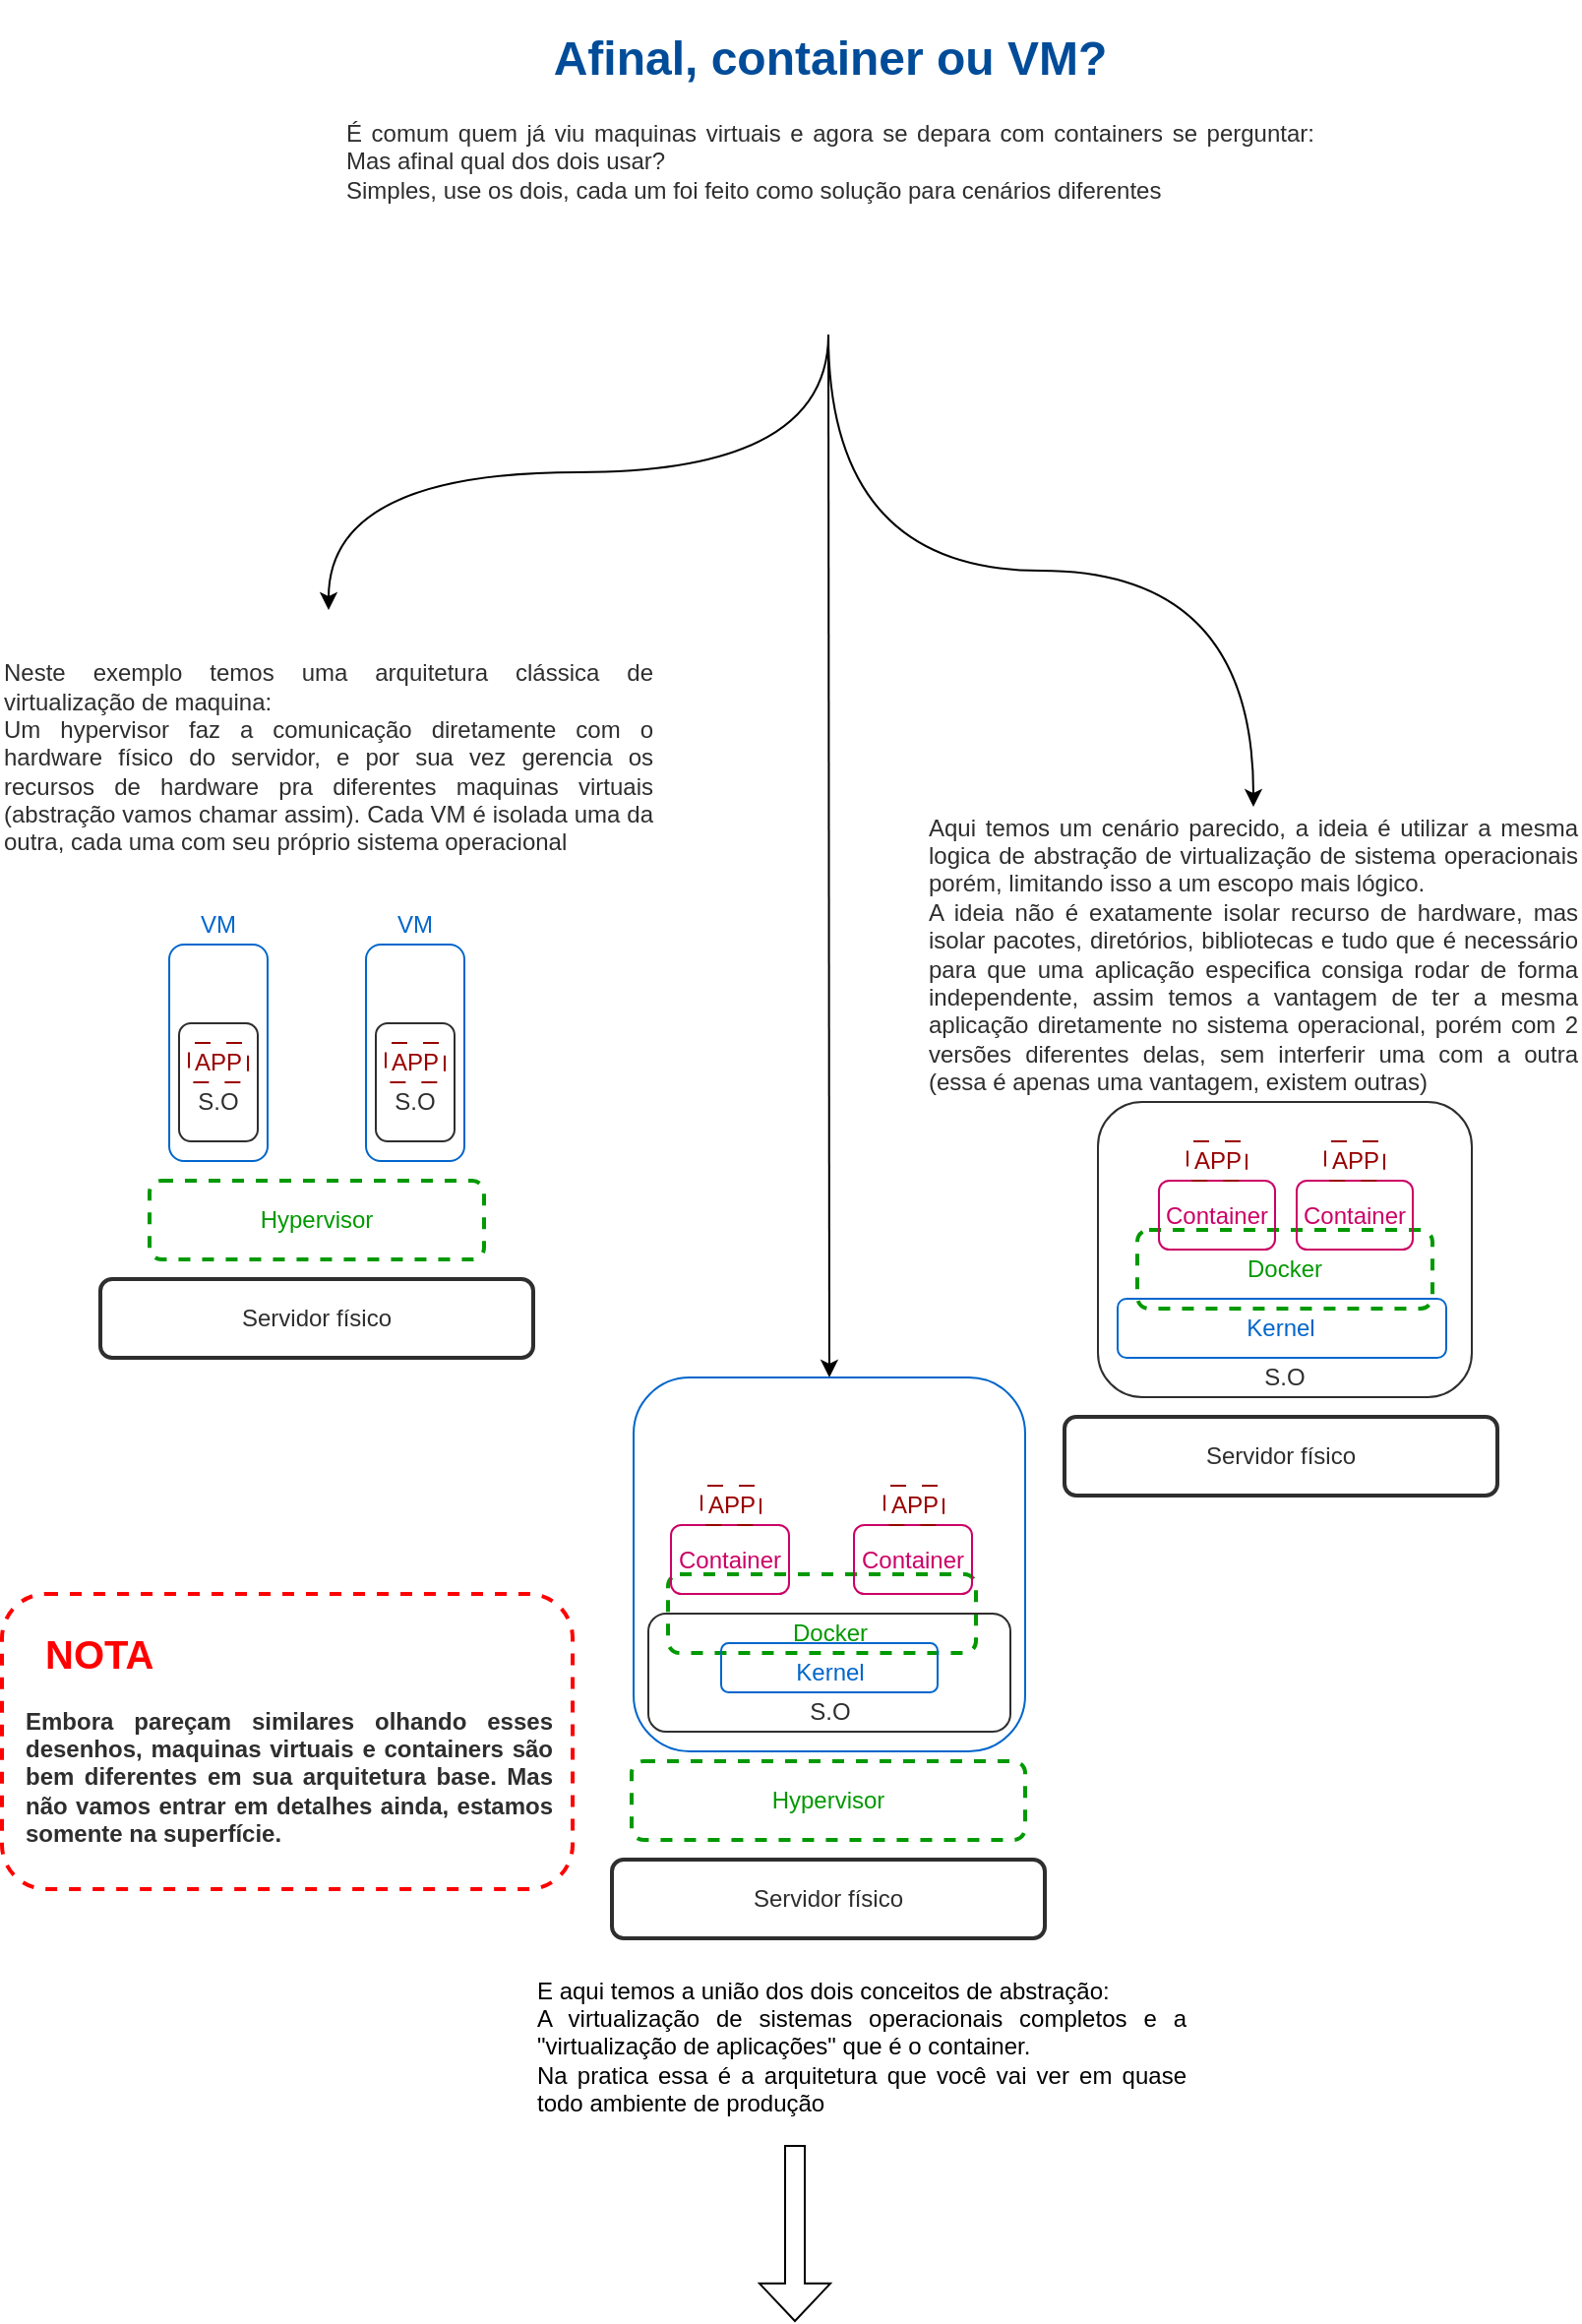 <mxfile version="21.6.8" type="github">
  <diagram name="Página-1" id="PT8iDLhcYljWOaQJN8Hs">
    <mxGraphModel dx="869" dy="528" grid="1" gridSize="10" guides="1" tooltips="1" connect="1" arrows="1" fold="1" page="1" pageScale="1" pageWidth="827" pageHeight="1169" math="0" shadow="0">
      <root>
        <mxCell id="0" />
        <mxCell id="1" parent="0" />
        <mxCell id="gFYqJmrAvyof7589NjqG-82" style="edgeStyle=orthogonalEdgeStyle;rounded=0;orthogonalLoop=1;jettySize=auto;html=1;curved=1;exitX=0.5;exitY=1;exitDx=0;exitDy=0;entryX=0.5;entryY=0;entryDx=0;entryDy=0;" parent="1" source="gFYqJmrAvyof7589NjqG-78" target="gFYqJmrAvyof7589NjqG-79" edge="1">
          <mxGeometry relative="1" as="geometry">
            <mxPoint x="170" y="510" as="targetPoint" />
          </mxGeometry>
        </mxCell>
        <mxCell id="gFYqJmrAvyof7589NjqG-85" style="edgeStyle=orthogonalEdgeStyle;rounded=0;orthogonalLoop=1;jettySize=auto;html=1;curved=1;entryX=0.5;entryY=0;entryDx=0;entryDy=0;exitX=0.5;exitY=1;exitDx=0;exitDy=0;" parent="1" source="gFYqJmrAvyof7589NjqG-78" target="gFYqJmrAvyof7589NjqG-80" edge="1">
          <mxGeometry relative="1" as="geometry">
            <mxPoint x="630" y="440" as="targetPoint" />
          </mxGeometry>
        </mxCell>
        <mxCell id="gFYqJmrAvyof7589NjqG-88" style="edgeStyle=orthogonalEdgeStyle;rounded=0;orthogonalLoop=1;jettySize=auto;html=1;curved=1;entryX=0.5;entryY=0;entryDx=0;entryDy=0;" parent="1" source="gFYqJmrAvyof7589NjqG-78" target="gFYqJmrAvyof7589NjqG-64" edge="1">
          <mxGeometry relative="1" as="geometry" />
        </mxCell>
        <mxCell id="gFYqJmrAvyof7589NjqG-78" value="&lt;h1 align=&quot;center&quot;&gt;&lt;font color=&quot;#004c99&quot;&gt;Afinal, container ou VM?&lt;/font&gt;&lt;/h1&gt;&lt;div align=&quot;justify&quot;&gt;&lt;font color=&quot;#2e2e2e&quot;&gt;É comum quem já viu maquinas virtuais e agora se depara com containers se perguntar: Mas afinal qual dos dois usar? &lt;br&gt;Simples, use os dois, cada um foi feito como solução para cenários diferentes &lt;/font&gt;&lt;br&gt;&lt;/div&gt;" style="text;html=1;strokeColor=none;fillColor=none;spacing=5;spacingTop=-20;whiteSpace=wrap;overflow=hidden;rounded=0;" parent="1" vertex="1">
          <mxGeometry x="180" y="70" width="500" height="160" as="geometry" />
        </mxCell>
        <mxCell id="gFYqJmrAvyof7589NjqG-79" value="&lt;div align=&quot;justify&quot;&gt;&lt;font color=&quot;#2e2e2e&quot;&gt;Neste exemplo temos uma arquitetura clássica de virtualização de maquina:&lt;/font&gt;&lt;br&gt;&lt;font color=&quot;#2e2e2e&quot;&gt;Um hypervisor faz a comunicação diretamente com o hardware físico do servidor, e por sua vez gerencia os recursos de hardware pra diferentes maquinas virtuais (abstração vamos chamar assim). Cada VM é isolada uma da outra, cada uma com seu próprio sistema operacional&lt;/font&gt;&lt;br&gt;&lt;/div&gt;" style="text;html=1;strokeColor=none;fillColor=none;align=center;verticalAlign=middle;whiteSpace=wrap;rounded=0;" parent="1" vertex="1">
          <mxGeometry x="10" y="370" width="332" height="150" as="geometry" />
        </mxCell>
        <UserObject label="&lt;div align=&quot;justify&quot;&gt;&lt;font color=&quot;#2e2e2e&quot;&gt;Aqui temos um cenário parecido, a ideia é utilizar a mesma logica de abstração de virtualização de sistema operacionais porém, limitando isso a um escopo mais lógico.&lt;/font&gt;&lt;/div&gt;&lt;div align=&quot;justify&quot;&gt;&lt;font color=&quot;#2e2e2e&quot;&gt;A ideia não é exatamente isolar recurso de hardware, mas isolar pacotes, diretórios, bibliotecas e tudo que é necessário para que uma aplicação especifica consiga rodar de forma independente, assim temos a vantagem de ter a mesma aplicação diretamente no sistema operacional, porém com 2 versões diferentes delas, sem interferir uma com a outra (essa é apenas uma vantagem, existem outras)&lt;br&gt;&lt;/font&gt;&lt;/div&gt;" tags="" id="gFYqJmrAvyof7589NjqG-80">
          <mxCell style="text;html=1;strokeColor=none;fillColor=none;align=center;verticalAlign=middle;whiteSpace=wrap;rounded=0;" parent="1" vertex="1">
            <mxGeometry x="480" y="470" width="332" height="150" as="geometry" />
          </mxCell>
        </UserObject>
        <mxCell id="gFYqJmrAvyof7589NjqG-81" value="&lt;div align=&quot;justify&quot;&gt;E aqui temos a união dos dois conceitos de abstração:&lt;br&gt;A virtualização de sistemas operacionais completos e a &quot;virtualização de aplicações&quot; que é o container.&lt;br&gt;Na pratica essa é a arquitetura que você vai ver em quase todo ambiente de produção&lt;/div&gt;" style="text;html=1;strokeColor=none;fillColor=none;align=left;verticalAlign=middle;whiteSpace=wrap;rounded=0;" parent="1" vertex="1">
          <mxGeometry x="280" y="1050" width="332" height="100" as="geometry" />
        </mxCell>
        <object label="" id="gFYqJmrAvyof7589NjqG-83">
          <mxCell style="group;glass=0;rounded=0;shadow=0;" parent="1" vertex="1" connectable="0">
            <mxGeometry x="550" y="620" width="220" height="200" as="geometry" />
          </mxCell>
        </object>
        <mxCell id="gFYqJmrAvyof7589NjqG-9" value="" style="rounded=1;whiteSpace=wrap;html=1;fillColor=none;strokeWidth=2;strokeColor=#2E2E2E;" parent="gFYqJmrAvyof7589NjqG-83" vertex="1">
          <mxGeometry y="160" width="220" height="40" as="geometry" />
        </mxCell>
        <mxCell id="gFYqJmrAvyof7589NjqG-10" value="&lt;font color=&quot;#2e2e2e&quot;&gt;Servidor físico&lt;br&gt;&lt;/font&gt;" style="text;html=1;strokeColor=none;fillColor=none;align=center;verticalAlign=middle;whiteSpace=wrap;rounded=0;" parent="gFYqJmrAvyof7589NjqG-83" vertex="1">
          <mxGeometry y="170" width="220" height="20" as="geometry" />
        </mxCell>
        <UserObject label="" tags="" id="gFYqJmrAvyof7589NjqG-42">
          <mxCell style="rounded=1;whiteSpace=wrap;html=1;fillColor=none;strokeWidth=1;strokeColor=#2E2E2E;" parent="gFYqJmrAvyof7589NjqG-83" vertex="1">
            <mxGeometry x="17" width="190" height="150" as="geometry" />
          </mxCell>
        </UserObject>
        <mxCell id="gFYqJmrAvyof7589NjqG-43" value="&lt;font color=&quot;#2e2e2e&quot;&gt;S.O&lt;/font&gt;" style="text;html=1;strokeColor=none;fillColor=none;align=center;verticalAlign=middle;whiteSpace=wrap;rounded=0;" parent="gFYqJmrAvyof7589NjqG-83" vertex="1">
          <mxGeometry x="92" y="130" width="40" height="20" as="geometry" />
        </mxCell>
        <mxCell id="gFYqJmrAvyof7589NjqG-44" value="" style="rounded=1;whiteSpace=wrap;html=1;fillColor=none;strokeWidth=1;strokeColor=#0066CC;" parent="gFYqJmrAvyof7589NjqG-83" vertex="1">
          <mxGeometry x="27" y="100" width="167" height="30" as="geometry" />
        </mxCell>
        <mxCell id="gFYqJmrAvyof7589NjqG-45" value="&lt;font color=&quot;#0066cc&quot;&gt;Kernel&lt;/font&gt;" style="text;html=1;strokeColor=none;fillColor=none;align=center;verticalAlign=middle;whiteSpace=wrap;rounded=0;" parent="gFYqJmrAvyof7589NjqG-83" vertex="1">
          <mxGeometry x="90" y="105" width="40" height="20" as="geometry" />
        </mxCell>
        <mxCell id="gFYqJmrAvyof7589NjqG-47" value="" style="rounded=1;whiteSpace=wrap;html=1;fillColor=none;strokeWidth=2;strokeColor=#009900;dashed=1;" parent="gFYqJmrAvyof7589NjqG-83" vertex="1">
          <mxGeometry x="37" y="65" width="150" height="40" as="geometry" />
        </mxCell>
        <mxCell id="gFYqJmrAvyof7589NjqG-48" value="&lt;font color=&quot;#cc0066&quot;&gt;Container&lt;/font&gt;" style="rounded=1;whiteSpace=wrap;html=1;fillColor=none;strokeWidth=1;strokeColor=#CC0066;" parent="gFYqJmrAvyof7589NjqG-83" vertex="1">
          <mxGeometry x="48" y="40" width="59" height="35" as="geometry" />
        </mxCell>
        <mxCell id="gFYqJmrAvyof7589NjqG-51" value="&lt;font color=&quot;#009900&quot;&gt;Docker&lt;/font&gt;" style="text;html=1;strokeColor=none;fillColor=none;align=center;verticalAlign=middle;whiteSpace=wrap;rounded=0;" parent="gFYqJmrAvyof7589NjqG-83" vertex="1">
          <mxGeometry x="37" y="75" width="150" height="20" as="geometry" />
        </mxCell>
        <mxCell id="gFYqJmrAvyof7589NjqG-68" value="&lt;font color=&quot;#990000&quot;&gt;APP&lt;/font&gt;" style="rounded=1;whiteSpace=wrap;html=1;fillColor=none;strokeWidth=1;strokeColor=#990000;dashed=1;dashPattern=8 8;" parent="gFYqJmrAvyof7589NjqG-83" vertex="1">
          <mxGeometry x="62.5" y="20" width="30" height="20" as="geometry" />
        </mxCell>
        <mxCell id="gFYqJmrAvyof7589NjqG-71" value="&lt;font color=&quot;#cc0066&quot;&gt;Container&lt;/font&gt;" style="rounded=1;whiteSpace=wrap;html=1;fillColor=none;strokeWidth=1;strokeColor=#CC0066;" parent="gFYqJmrAvyof7589NjqG-83" vertex="1">
          <mxGeometry x="118" y="40" width="59" height="35" as="geometry" />
        </mxCell>
        <mxCell id="gFYqJmrAvyof7589NjqG-72" value="&lt;font color=&quot;#990000&quot;&gt;APP&lt;/font&gt;" style="rounded=1;whiteSpace=wrap;html=1;fillColor=none;strokeWidth=1;strokeColor=#990000;dashed=1;dashPattern=8 8;" parent="gFYqJmrAvyof7589NjqG-83" vertex="1">
          <mxGeometry x="132.5" y="20" width="30" height="20" as="geometry" />
        </mxCell>
        <mxCell id="gFYqJmrAvyof7589NjqG-84" value="" style="group" parent="1" vertex="1" connectable="0">
          <mxGeometry x="60" y="520" width="220" height="230" as="geometry" />
        </mxCell>
        <mxCell id="gFYqJmrAvyof7589NjqG-26" value="" style="rounded=1;whiteSpace=wrap;html=1;fillColor=none;strokeWidth=1;strokeColor=#0066CC;" parent="gFYqJmrAvyof7589NjqG-84" vertex="1">
          <mxGeometry x="35" y="20" width="50" height="110" as="geometry" />
        </mxCell>
        <mxCell id="gFYqJmrAvyof7589NjqG-27" value="&lt;font color=&quot;#0066cc&quot;&gt;VM&lt;/font&gt;" style="text;html=1;strokeColor=none;fillColor=none;align=center;verticalAlign=middle;whiteSpace=wrap;rounded=0;" parent="gFYqJmrAvyof7589NjqG-84" vertex="1">
          <mxGeometry x="40" width="40" height="20" as="geometry" />
        </mxCell>
        <mxCell id="gFYqJmrAvyof7589NjqG-28" value="" style="rounded=1;whiteSpace=wrap;html=1;fillColor=none;strokeWidth=2;strokeColor=#2E2E2E;" parent="gFYqJmrAvyof7589NjqG-84" vertex="1">
          <mxGeometry y="190" width="220" height="40" as="geometry" />
        </mxCell>
        <mxCell id="gFYqJmrAvyof7589NjqG-29" value="&lt;font color=&quot;#2e2e2e&quot;&gt;Servidor físico&lt;br&gt;&lt;/font&gt;" style="text;html=1;strokeColor=none;fillColor=none;align=center;verticalAlign=middle;whiteSpace=wrap;rounded=0;" parent="gFYqJmrAvyof7589NjqG-84" vertex="1">
          <mxGeometry y="200" width="220" height="20" as="geometry" />
        </mxCell>
        <mxCell id="gFYqJmrAvyof7589NjqG-30" value="" style="rounded=1;whiteSpace=wrap;html=1;fillColor=none;strokeWidth=2;strokeColor=#009900;dashed=1;" parent="gFYqJmrAvyof7589NjqG-84" vertex="1">
          <mxGeometry x="25" y="140" width="170" height="40" as="geometry" />
        </mxCell>
        <mxCell id="gFYqJmrAvyof7589NjqG-31" value="&lt;font color=&quot;#009900&quot;&gt;Hypervisor&lt;/font&gt;" style="text;html=1;strokeColor=none;fillColor=none;align=center;verticalAlign=middle;whiteSpace=wrap;rounded=0;" parent="gFYqJmrAvyof7589NjqG-84" vertex="1">
          <mxGeometry x="35" y="150" width="150" height="20" as="geometry" />
        </mxCell>
        <mxCell id="gFYqJmrAvyof7589NjqG-32" value="" style="rounded=1;whiteSpace=wrap;html=1;fillColor=none;strokeWidth=1;strokeColor=#2E2E2E;" parent="gFYqJmrAvyof7589NjqG-84" vertex="1">
          <mxGeometry x="40" y="60" width="40" height="60" as="geometry" />
        </mxCell>
        <mxCell id="gFYqJmrAvyof7589NjqG-33" value="&lt;font color=&quot;#2e2e2e&quot;&gt;S.O&lt;/font&gt;" style="text;html=1;strokeColor=none;fillColor=none;align=center;verticalAlign=middle;whiteSpace=wrap;rounded=0;" parent="gFYqJmrAvyof7589NjqG-84" vertex="1">
          <mxGeometry x="40" y="90" width="40" height="20" as="geometry" />
        </mxCell>
        <mxCell id="gFYqJmrAvyof7589NjqG-34" value="&lt;font color=&quot;#990000&quot;&gt;APP&lt;/font&gt;" style="rounded=1;whiteSpace=wrap;html=1;fillColor=none;strokeWidth=1;strokeColor=#990000;dashed=1;dashPattern=8 8;" parent="gFYqJmrAvyof7589NjqG-84" vertex="1">
          <mxGeometry x="45" y="70" width="30" height="20" as="geometry" />
        </mxCell>
        <mxCell id="gFYqJmrAvyof7589NjqG-35" value="" style="rounded=1;whiteSpace=wrap;html=1;fillColor=none;strokeWidth=1;strokeColor=#0066CC;" parent="gFYqJmrAvyof7589NjqG-84" vertex="1">
          <mxGeometry x="135" y="20" width="50" height="110" as="geometry" />
        </mxCell>
        <mxCell id="gFYqJmrAvyof7589NjqG-36" value="" style="rounded=1;whiteSpace=wrap;html=1;fillColor=none;strokeWidth=1;strokeColor=#2E2E2E;" parent="gFYqJmrAvyof7589NjqG-84" vertex="1">
          <mxGeometry x="140" y="60" width="40" height="60" as="geometry" />
        </mxCell>
        <mxCell id="gFYqJmrAvyof7589NjqG-37" value="&lt;font color=&quot;#2e2e2e&quot;&gt;S.O&lt;/font&gt;" style="text;html=1;strokeColor=none;fillColor=none;align=center;verticalAlign=middle;whiteSpace=wrap;rounded=0;" parent="gFYqJmrAvyof7589NjqG-84" vertex="1">
          <mxGeometry x="140" y="90" width="40" height="20" as="geometry" />
        </mxCell>
        <mxCell id="gFYqJmrAvyof7589NjqG-38" value="&lt;font color=&quot;#990000&quot;&gt;APP&lt;/font&gt;" style="rounded=1;whiteSpace=wrap;html=1;fillColor=none;strokeWidth=1;strokeColor=#990000;dashed=1;dashPattern=8 8;" parent="gFYqJmrAvyof7589NjqG-84" vertex="1">
          <mxGeometry x="145" y="70" width="30" height="20" as="geometry" />
        </mxCell>
        <mxCell id="gFYqJmrAvyof7589NjqG-39" value="&lt;font color=&quot;#0066cc&quot;&gt;VM&lt;/font&gt;" style="text;html=1;strokeColor=none;fillColor=none;align=center;verticalAlign=middle;whiteSpace=wrap;rounded=0;" parent="gFYqJmrAvyof7589NjqG-84" vertex="1">
          <mxGeometry x="140" width="40" height="20" as="geometry" />
        </mxCell>
        <UserObject label="" tags="" id="gFYqJmrAvyof7589NjqG-86">
          <mxCell style="group;movable=1;resizable=1;rotatable=1;deletable=1;editable=1;locked=0;connectable=1;glass=0;" parent="1" vertex="1" connectable="0">
            <mxGeometry x="320" y="760" width="220" height="285" as="geometry" />
          </mxCell>
        </UserObject>
        <mxCell id="gFYqJmrAvyof7589NjqG-70" value="" style="rounded=1;whiteSpace=wrap;html=1;fillColor=none;strokeWidth=2;strokeColor=#009900;dashed=1;movable=1;resizable=1;rotatable=1;deletable=1;editable=1;locked=0;connectable=1;" parent="gFYqJmrAvyof7589NjqG-86" vertex="1">
          <mxGeometry x="28.5" y="100" width="156.5" height="40" as="geometry" />
        </mxCell>
        <mxCell id="gFYqJmrAvyof7589NjqG-52" value="" style="rounded=1;whiteSpace=wrap;html=1;fillColor=none;strokeWidth=2;strokeColor=#2E2E2E;movable=1;resizable=1;rotatable=1;deletable=1;editable=1;locked=0;connectable=1;" parent="gFYqJmrAvyof7589NjqG-86" vertex="1">
          <mxGeometry y="245" width="220" height="40" as="geometry" />
        </mxCell>
        <mxCell id="gFYqJmrAvyof7589NjqG-53" value="&lt;font color=&quot;#2e2e2e&quot;&gt;Servidor físico&lt;br&gt;&lt;/font&gt;" style="text;html=1;strokeColor=none;fillColor=none;align=center;verticalAlign=middle;whiteSpace=wrap;rounded=0;movable=1;resizable=1;rotatable=1;deletable=1;editable=1;locked=0;connectable=1;" parent="gFYqJmrAvyof7589NjqG-86" vertex="1">
          <mxGeometry y="255" width="220" height="20" as="geometry" />
        </mxCell>
        <mxCell id="gFYqJmrAvyof7589NjqG-62" value="" style="rounded=1;whiteSpace=wrap;html=1;fillColor=none;strokeWidth=2;strokeColor=#009900;dashed=1;movable=1;resizable=1;rotatable=1;deletable=1;editable=1;locked=0;connectable=1;" parent="gFYqJmrAvyof7589NjqG-86" vertex="1">
          <mxGeometry x="10" y="195" width="200" height="40" as="geometry" />
        </mxCell>
        <mxCell id="gFYqJmrAvyof7589NjqG-63" value="&lt;font color=&quot;#009900&quot;&gt;Hypervisor&lt;/font&gt;" style="text;html=1;strokeColor=none;fillColor=none;align=center;verticalAlign=middle;whiteSpace=wrap;rounded=0;movable=1;resizable=1;rotatable=1;deletable=1;editable=1;locked=0;connectable=1;" parent="gFYqJmrAvyof7589NjqG-86" vertex="1">
          <mxGeometry x="35" y="205" width="150" height="20" as="geometry" />
        </mxCell>
        <mxCell id="gFYqJmrAvyof7589NjqG-64" value="" style="rounded=1;whiteSpace=wrap;html=1;fillColor=none;strokeWidth=1;strokeColor=#0066CC;movable=1;resizable=1;rotatable=1;deletable=1;editable=1;locked=0;connectable=1;" parent="gFYqJmrAvyof7589NjqG-86" vertex="1">
          <mxGeometry x="11" width="199" height="190" as="geometry" />
        </mxCell>
        <mxCell id="gFYqJmrAvyof7589NjqG-66" value="" style="rounded=1;whiteSpace=wrap;html=1;fillColor=none;strokeWidth=1;strokeColor=#2E2E2E;movable=1;resizable=1;rotatable=1;deletable=1;editable=1;locked=0;connectable=1;" parent="gFYqJmrAvyof7589NjqG-86" vertex="1">
          <mxGeometry x="18.5" y="120" width="184" height="60" as="geometry" />
        </mxCell>
        <mxCell id="gFYqJmrAvyof7589NjqG-67" value="&lt;font color=&quot;#2e2e2e&quot;&gt;S.O&lt;/font&gt;" style="text;html=1;strokeColor=none;fillColor=none;align=center;verticalAlign=middle;whiteSpace=wrap;rounded=0;movable=1;resizable=1;rotatable=1;deletable=1;editable=1;locked=0;connectable=1;" parent="gFYqJmrAvyof7589NjqG-86" vertex="1">
          <mxGeometry x="90.5" y="160" width="40" height="20" as="geometry" />
        </mxCell>
        <mxCell id="gFYqJmrAvyof7589NjqG-69" value="&lt;font color=&quot;#009900&quot;&gt;Docker&lt;/font&gt;" style="text;html=1;strokeColor=none;fillColor=none;align=center;verticalAlign=middle;whiteSpace=wrap;rounded=0;movable=1;resizable=1;rotatable=1;deletable=1;editable=1;locked=0;connectable=1;" parent="gFYqJmrAvyof7589NjqG-86" vertex="1">
          <mxGeometry x="35.5" y="120" width="150" height="20" as="geometry" />
        </mxCell>
        <mxCell id="gFYqJmrAvyof7589NjqG-73" value="&lt;font color=&quot;#cc0066&quot;&gt;Container&lt;/font&gt;" style="rounded=1;whiteSpace=wrap;html=1;fillColor=none;strokeWidth=1;strokeColor=#CC0066;movable=1;resizable=1;rotatable=1;deletable=1;editable=1;locked=0;connectable=1;" parent="gFYqJmrAvyof7589NjqG-86" vertex="1">
          <mxGeometry x="30" y="75" width="60" height="35" as="geometry" />
        </mxCell>
        <mxCell id="gFYqJmrAvyof7589NjqG-74" value="&lt;font color=&quot;#990000&quot;&gt;APP&lt;/font&gt;" style="rounded=1;whiteSpace=wrap;html=1;fillColor=none;strokeWidth=1;strokeColor=#990000;dashed=1;dashPattern=8 8;movable=1;resizable=1;rotatable=1;deletable=1;editable=1;locked=0;connectable=1;" parent="gFYqJmrAvyof7589NjqG-86" vertex="1">
          <mxGeometry x="45.5" y="55" width="30" height="20" as="geometry" />
        </mxCell>
        <mxCell id="gFYqJmrAvyof7589NjqG-76" value="&lt;font color=&quot;#cc0066&quot;&gt;Container&lt;/font&gt;" style="rounded=1;whiteSpace=wrap;html=1;fillColor=none;strokeWidth=1;strokeColor=#CC0066;movable=1;resizable=1;rotatable=1;deletable=1;editable=1;locked=0;connectable=1;" parent="gFYqJmrAvyof7589NjqG-86" vertex="1">
          <mxGeometry x="123" y="75" width="60" height="35" as="geometry" />
        </mxCell>
        <mxCell id="gFYqJmrAvyof7589NjqG-77" value="&lt;font color=&quot;#990000&quot;&gt;APP&lt;/font&gt;" style="rounded=1;whiteSpace=wrap;html=1;fillColor=none;strokeWidth=1;strokeColor=#990000;dashed=1;dashPattern=8 8;movable=1;resizable=1;rotatable=1;deletable=1;editable=1;locked=0;connectable=1;" parent="gFYqJmrAvyof7589NjqG-86" vertex="1">
          <mxGeometry x="138.5" y="55" width="30" height="20" as="geometry" />
        </mxCell>
        <mxCell id="gFYqJmrAvyof7589NjqG-90" value="" style="rounded=1;whiteSpace=wrap;html=1;fillColor=none;strokeWidth=1;strokeColor=#0066CC;" parent="gFYqJmrAvyof7589NjqG-86" vertex="1">
          <mxGeometry x="55.5" y="135" width="110" height="25" as="geometry" />
        </mxCell>
        <mxCell id="gFYqJmrAvyof7589NjqG-91" value="&lt;font color=&quot;#0066cc&quot;&gt;Kernel&lt;/font&gt;" style="text;html=1;strokeColor=none;fillColor=none;align=center;verticalAlign=middle;whiteSpace=wrap;rounded=0;" parent="gFYqJmrAvyof7589NjqG-86" vertex="1">
          <mxGeometry x="90.5" y="140" width="40" height="20" as="geometry" />
        </mxCell>
        <mxCell id="vozkf6tA9N1DTtl57gn6-1" value="&lt;font size=&quot;1&quot; color=&quot;#ff0000&quot;&gt;&lt;b style=&quot;font-size: 20px;&quot;&gt;NOTA&lt;/b&gt;&lt;/font&gt;" style="text;html=1;strokeColor=none;fillColor=none;align=left;verticalAlign=middle;whiteSpace=wrap;rounded=0;" vertex="1" parent="1">
          <mxGeometry x="30" y="885" width="50" height="30" as="geometry" />
        </mxCell>
        <mxCell id="vozkf6tA9N1DTtl57gn6-2" value="&lt;div align=&quot;justify&quot;&gt;&lt;font color=&quot;#2e2e2e&quot;&gt;&lt;b&gt;Embora pareçam similares olhando esses desenhos, maquinas virtuais e containers são bem diferentes em sua arquitetura base. Mas não vamos entrar em detalhes ainda, estamos somente na superfície.&lt;/b&gt;&lt;/font&gt;&lt;/div&gt;" style="text;html=1;strokeColor=none;fillColor=none;align=left;verticalAlign=middle;whiteSpace=wrap;rounded=1;dashed=1;strokeWidth=2;perimeterSpacing=0;" vertex="1" parent="1">
          <mxGeometry x="20" y="915" width="270" height="95" as="geometry" />
        </mxCell>
        <mxCell id="vozkf6tA9N1DTtl57gn6-4" value="" style="rounded=1;whiteSpace=wrap;html=1;fillColor=none;strokeColor=#FF0000;strokeWidth=2;dashed=1;" vertex="1" parent="1">
          <mxGeometry x="10" y="870" width="290" height="150" as="geometry" />
        </mxCell>
        <UserObject label="" tags="" id="vozkf6tA9N1DTtl57gn6-5">
          <mxCell style="shape=flexArrow;endArrow=classic;html=1;rounded=0;endWidth=25;endSize=6.03;" edge="1" parent="1">
            <mxGeometry width="50" height="50" relative="1" as="geometry">
              <mxPoint x="413" y="1150" as="sourcePoint" />
              <mxPoint x="413" y="1240" as="targetPoint" />
            </mxGeometry>
          </mxCell>
        </UserObject>
      </root>
    </mxGraphModel>
  </diagram>
</mxfile>
